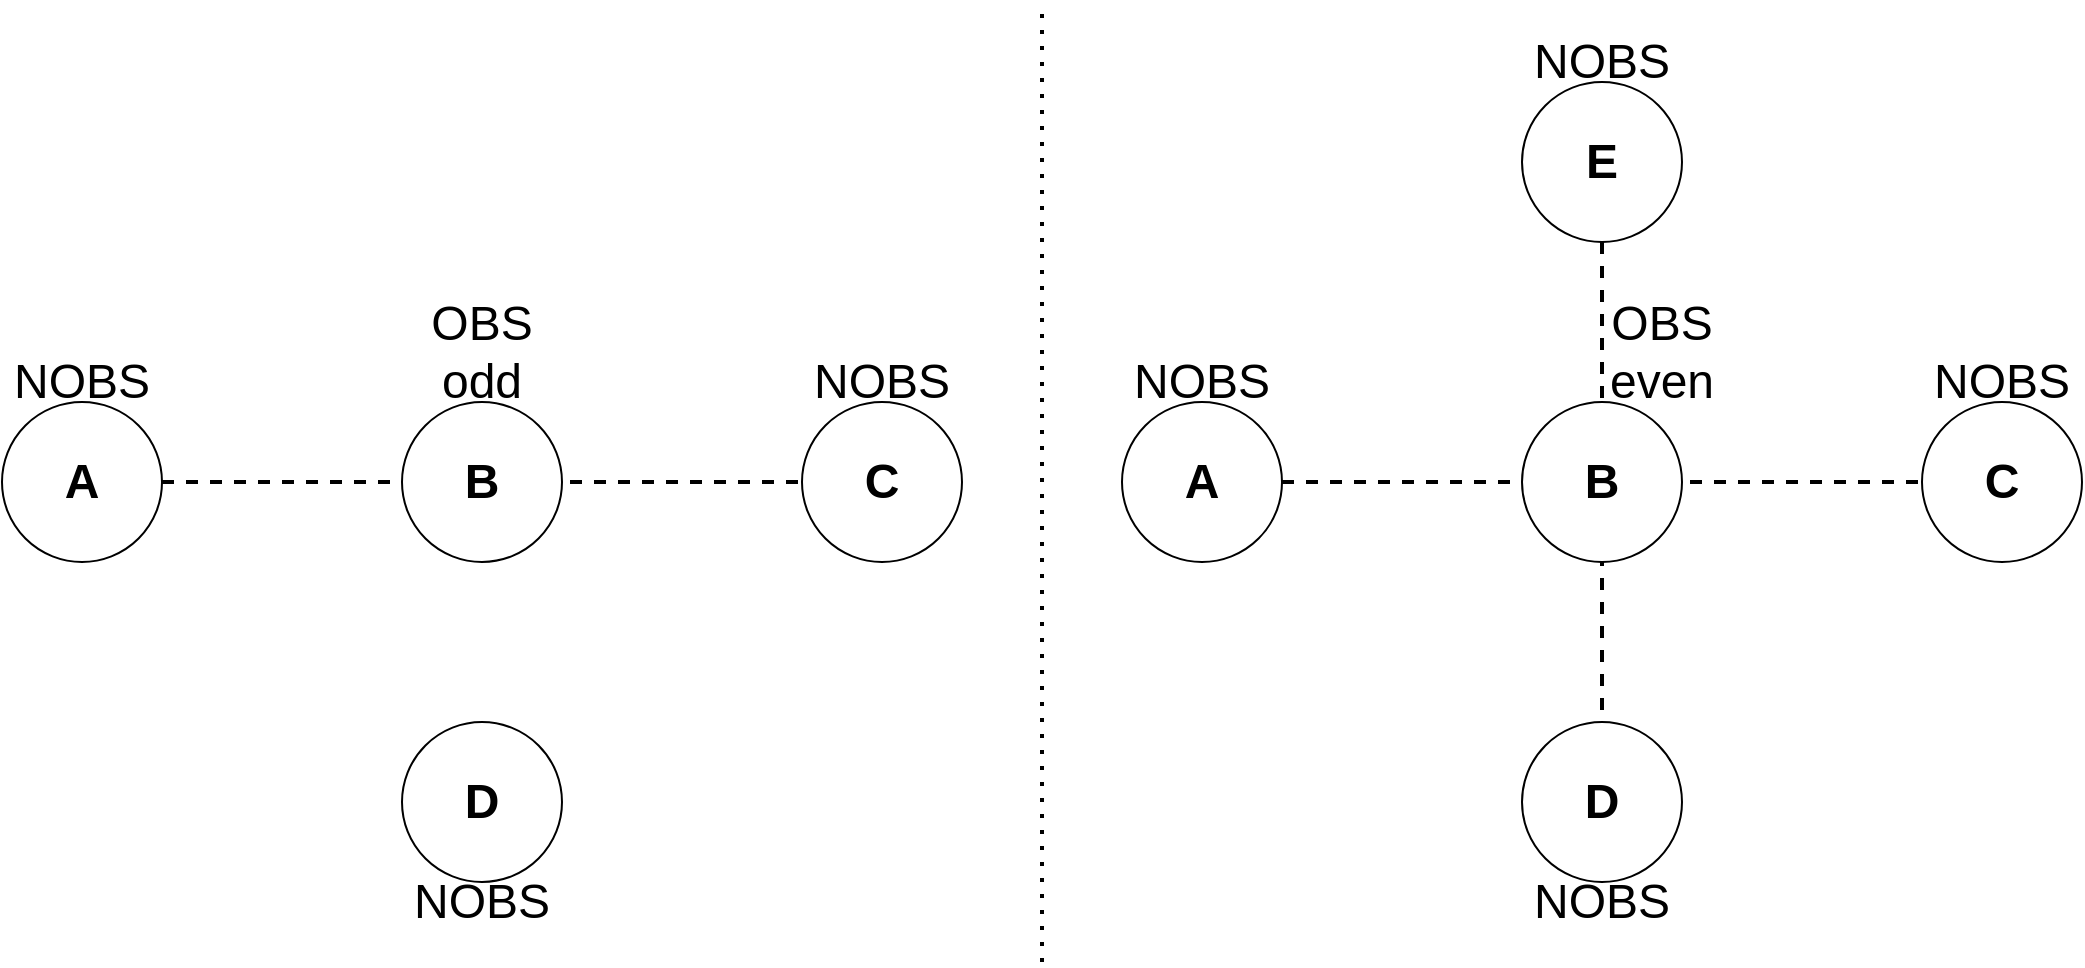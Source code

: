 <mxfile version="13.7.1" type="github"><diagram id="UoVIsKd7DEj6iD_6C6Yq" name="Page-1"><mxGraphModel dx="1422" dy="1888" grid="1" gridSize="10" guides="1" tooltips="1" connect="1" arrows="1" fold="1" page="1" pageScale="1" pageWidth="827" pageHeight="1169" math="0" shadow="0"><root><mxCell id="0"/><mxCell id="1" parent="0"/><mxCell id="dT81RvFR6M2yrFq7TfHY-5" style="edgeStyle=orthogonalEdgeStyle;rounded=0;orthogonalLoop=1;jettySize=auto;html=1;exitX=1;exitY=0.5;exitDx=0;exitDy=0;entryX=0;entryY=0.5;entryDx=0;entryDy=0;fontSize=24;dashed=1;endArrow=none;endFill=0;strokeWidth=2;" edge="1" parent="1" source="dT81RvFR6M2yrFq7TfHY-1" target="dT81RvFR6M2yrFq7TfHY-3"><mxGeometry relative="1" as="geometry"/></mxCell><mxCell id="dT81RvFR6M2yrFq7TfHY-1" value="A" style="ellipse;whiteSpace=wrap;html=1;aspect=fixed;fontStyle=1;fontSize=24;" vertex="1" parent="1"><mxGeometry x="80" y="160" width="80" height="80" as="geometry"/></mxCell><mxCell id="dT81RvFR6M2yrFq7TfHY-3" value="C" style="ellipse;whiteSpace=wrap;html=1;aspect=fixed;fontStyle=1;fontSize=24;" vertex="1" parent="1"><mxGeometry x="480" y="160" width="80" height="80" as="geometry"/></mxCell><mxCell id="dT81RvFR6M2yrFq7TfHY-4" value="D" style="ellipse;whiteSpace=wrap;html=1;aspect=fixed;fontStyle=1;fontSize=24;" vertex="1" parent="1"><mxGeometry x="280" y="320" width="80" height="80" as="geometry"/></mxCell><mxCell id="dT81RvFR6M2yrFq7TfHY-2" value="B" style="ellipse;whiteSpace=wrap;html=1;aspect=fixed;fontStyle=1;fontSize=24;" vertex="1" parent="1"><mxGeometry x="280" y="160" width="80" height="80" as="geometry"/></mxCell><mxCell id="dT81RvFR6M2yrFq7TfHY-6" value="NOBS" style="text;html=1;strokeColor=none;fillColor=none;align=center;verticalAlign=middle;whiteSpace=wrap;rounded=0;fontSize=24;" vertex="1" parent="1"><mxGeometry x="100" y="140" width="40" height="20" as="geometry"/></mxCell><mxCell id="dT81RvFR6M2yrFq7TfHY-7" value="NOBS" style="text;html=1;strokeColor=none;fillColor=none;align=center;verticalAlign=middle;whiteSpace=wrap;rounded=0;fontSize=24;" vertex="1" parent="1"><mxGeometry x="500" y="140" width="40" height="20" as="geometry"/></mxCell><mxCell id="dT81RvFR6M2yrFq7TfHY-8" value="NOBS" style="text;html=1;strokeColor=none;fillColor=none;align=center;verticalAlign=middle;whiteSpace=wrap;rounded=0;fontSize=24;" vertex="1" parent="1"><mxGeometry x="300" y="400" width="40" height="20" as="geometry"/></mxCell><mxCell id="dT81RvFR6M2yrFq7TfHY-9" value="OBS&lt;br&gt;odd" style="text;html=1;strokeColor=none;fillColor=none;align=center;verticalAlign=middle;whiteSpace=wrap;rounded=0;fontSize=24;" vertex="1" parent="1"><mxGeometry x="300" y="110" width="40" height="50" as="geometry"/></mxCell><mxCell id="dT81RvFR6M2yrFq7TfHY-10" style="edgeStyle=orthogonalEdgeStyle;rounded=0;orthogonalLoop=1;jettySize=auto;html=1;exitX=1;exitY=0.5;exitDx=0;exitDy=0;entryX=0;entryY=0.5;entryDx=0;entryDy=0;fontSize=24;dashed=1;endArrow=none;endFill=0;strokeWidth=2;" edge="1" parent="1" source="dT81RvFR6M2yrFq7TfHY-11" target="dT81RvFR6M2yrFq7TfHY-12"><mxGeometry relative="1" as="geometry"/></mxCell><mxCell id="dT81RvFR6M2yrFq7TfHY-11" value="A" style="ellipse;whiteSpace=wrap;html=1;aspect=fixed;fontStyle=1;fontSize=24;" vertex="1" parent="1"><mxGeometry x="640" y="160" width="80" height="80" as="geometry"/></mxCell><mxCell id="dT81RvFR6M2yrFq7TfHY-12" value="C" style="ellipse;whiteSpace=wrap;html=1;aspect=fixed;fontStyle=1;fontSize=24;" vertex="1" parent="1"><mxGeometry x="1040" y="160" width="80" height="80" as="geometry"/></mxCell><mxCell id="dT81RvFR6M2yrFq7TfHY-13" value="D" style="ellipse;whiteSpace=wrap;html=1;aspect=fixed;fontStyle=1;fontSize=24;" vertex="1" parent="1"><mxGeometry x="840" y="320" width="80" height="80" as="geometry"/></mxCell><mxCell id="dT81RvFR6M2yrFq7TfHY-15" value="NOBS" style="text;html=1;strokeColor=none;fillColor=none;align=center;verticalAlign=middle;whiteSpace=wrap;rounded=0;fontSize=24;" vertex="1" parent="1"><mxGeometry x="660" y="140" width="40" height="20" as="geometry"/></mxCell><mxCell id="dT81RvFR6M2yrFq7TfHY-16" value="NOBS" style="text;html=1;strokeColor=none;fillColor=none;align=center;verticalAlign=middle;whiteSpace=wrap;rounded=0;fontSize=24;" vertex="1" parent="1"><mxGeometry x="1060" y="140" width="40" height="20" as="geometry"/></mxCell><mxCell id="dT81RvFR6M2yrFq7TfHY-17" value="NOBS" style="text;html=1;strokeColor=none;fillColor=none;align=center;verticalAlign=middle;whiteSpace=wrap;rounded=0;fontSize=24;" vertex="1" parent="1"><mxGeometry x="860" y="400" width="40" height="20" as="geometry"/></mxCell><mxCell id="dT81RvFR6M2yrFq7TfHY-21" style="edgeStyle=orthogonalEdgeStyle;rounded=0;orthogonalLoop=1;jettySize=auto;html=1;exitX=0.5;exitY=1;exitDx=0;exitDy=0;entryX=0.5;entryY=0;entryDx=0;entryDy=0;dashed=1;endArrow=none;endFill=0;strokeWidth=2;fontSize=24;" edge="1" parent="1" source="dT81RvFR6M2yrFq7TfHY-19" target="dT81RvFR6M2yrFq7TfHY-13"><mxGeometry relative="1" as="geometry"/></mxCell><mxCell id="dT81RvFR6M2yrFq7TfHY-19" value="E" style="ellipse;whiteSpace=wrap;html=1;aspect=fixed;fontStyle=1;fontSize=24;" vertex="1" parent="1"><mxGeometry x="840" width="80" height="80" as="geometry"/></mxCell><mxCell id="dT81RvFR6M2yrFq7TfHY-20" value="NOBS" style="text;html=1;strokeColor=none;fillColor=none;align=center;verticalAlign=middle;whiteSpace=wrap;rounded=0;fontSize=24;" vertex="1" parent="1"><mxGeometry x="860" y="-20" width="40" height="20" as="geometry"/></mxCell><mxCell id="dT81RvFR6M2yrFq7TfHY-14" value="B" style="ellipse;whiteSpace=wrap;html=1;aspect=fixed;fontStyle=1;fontSize=24;" vertex="1" parent="1"><mxGeometry x="840" y="160" width="80" height="80" as="geometry"/></mxCell><mxCell id="dT81RvFR6M2yrFq7TfHY-23" value="" style="endArrow=none;dashed=1;html=1;dashPattern=1 3;strokeWidth=2;fontSize=24;" edge="1" parent="1"><mxGeometry width="50" height="50" relative="1" as="geometry"><mxPoint x="600" y="440" as="sourcePoint"/><mxPoint x="600" y="-40" as="targetPoint"/></mxGeometry></mxCell><mxCell id="dT81RvFR6M2yrFq7TfHY-24" value="OBS&lt;br&gt;even" style="text;html=1;strokeColor=none;fillColor=none;align=center;verticalAlign=middle;whiteSpace=wrap;rounded=0;fontSize=24;" vertex="1" parent="1"><mxGeometry x="890" y="110" width="40" height="50" as="geometry"/></mxCell></root></mxGraphModel></diagram></mxfile>